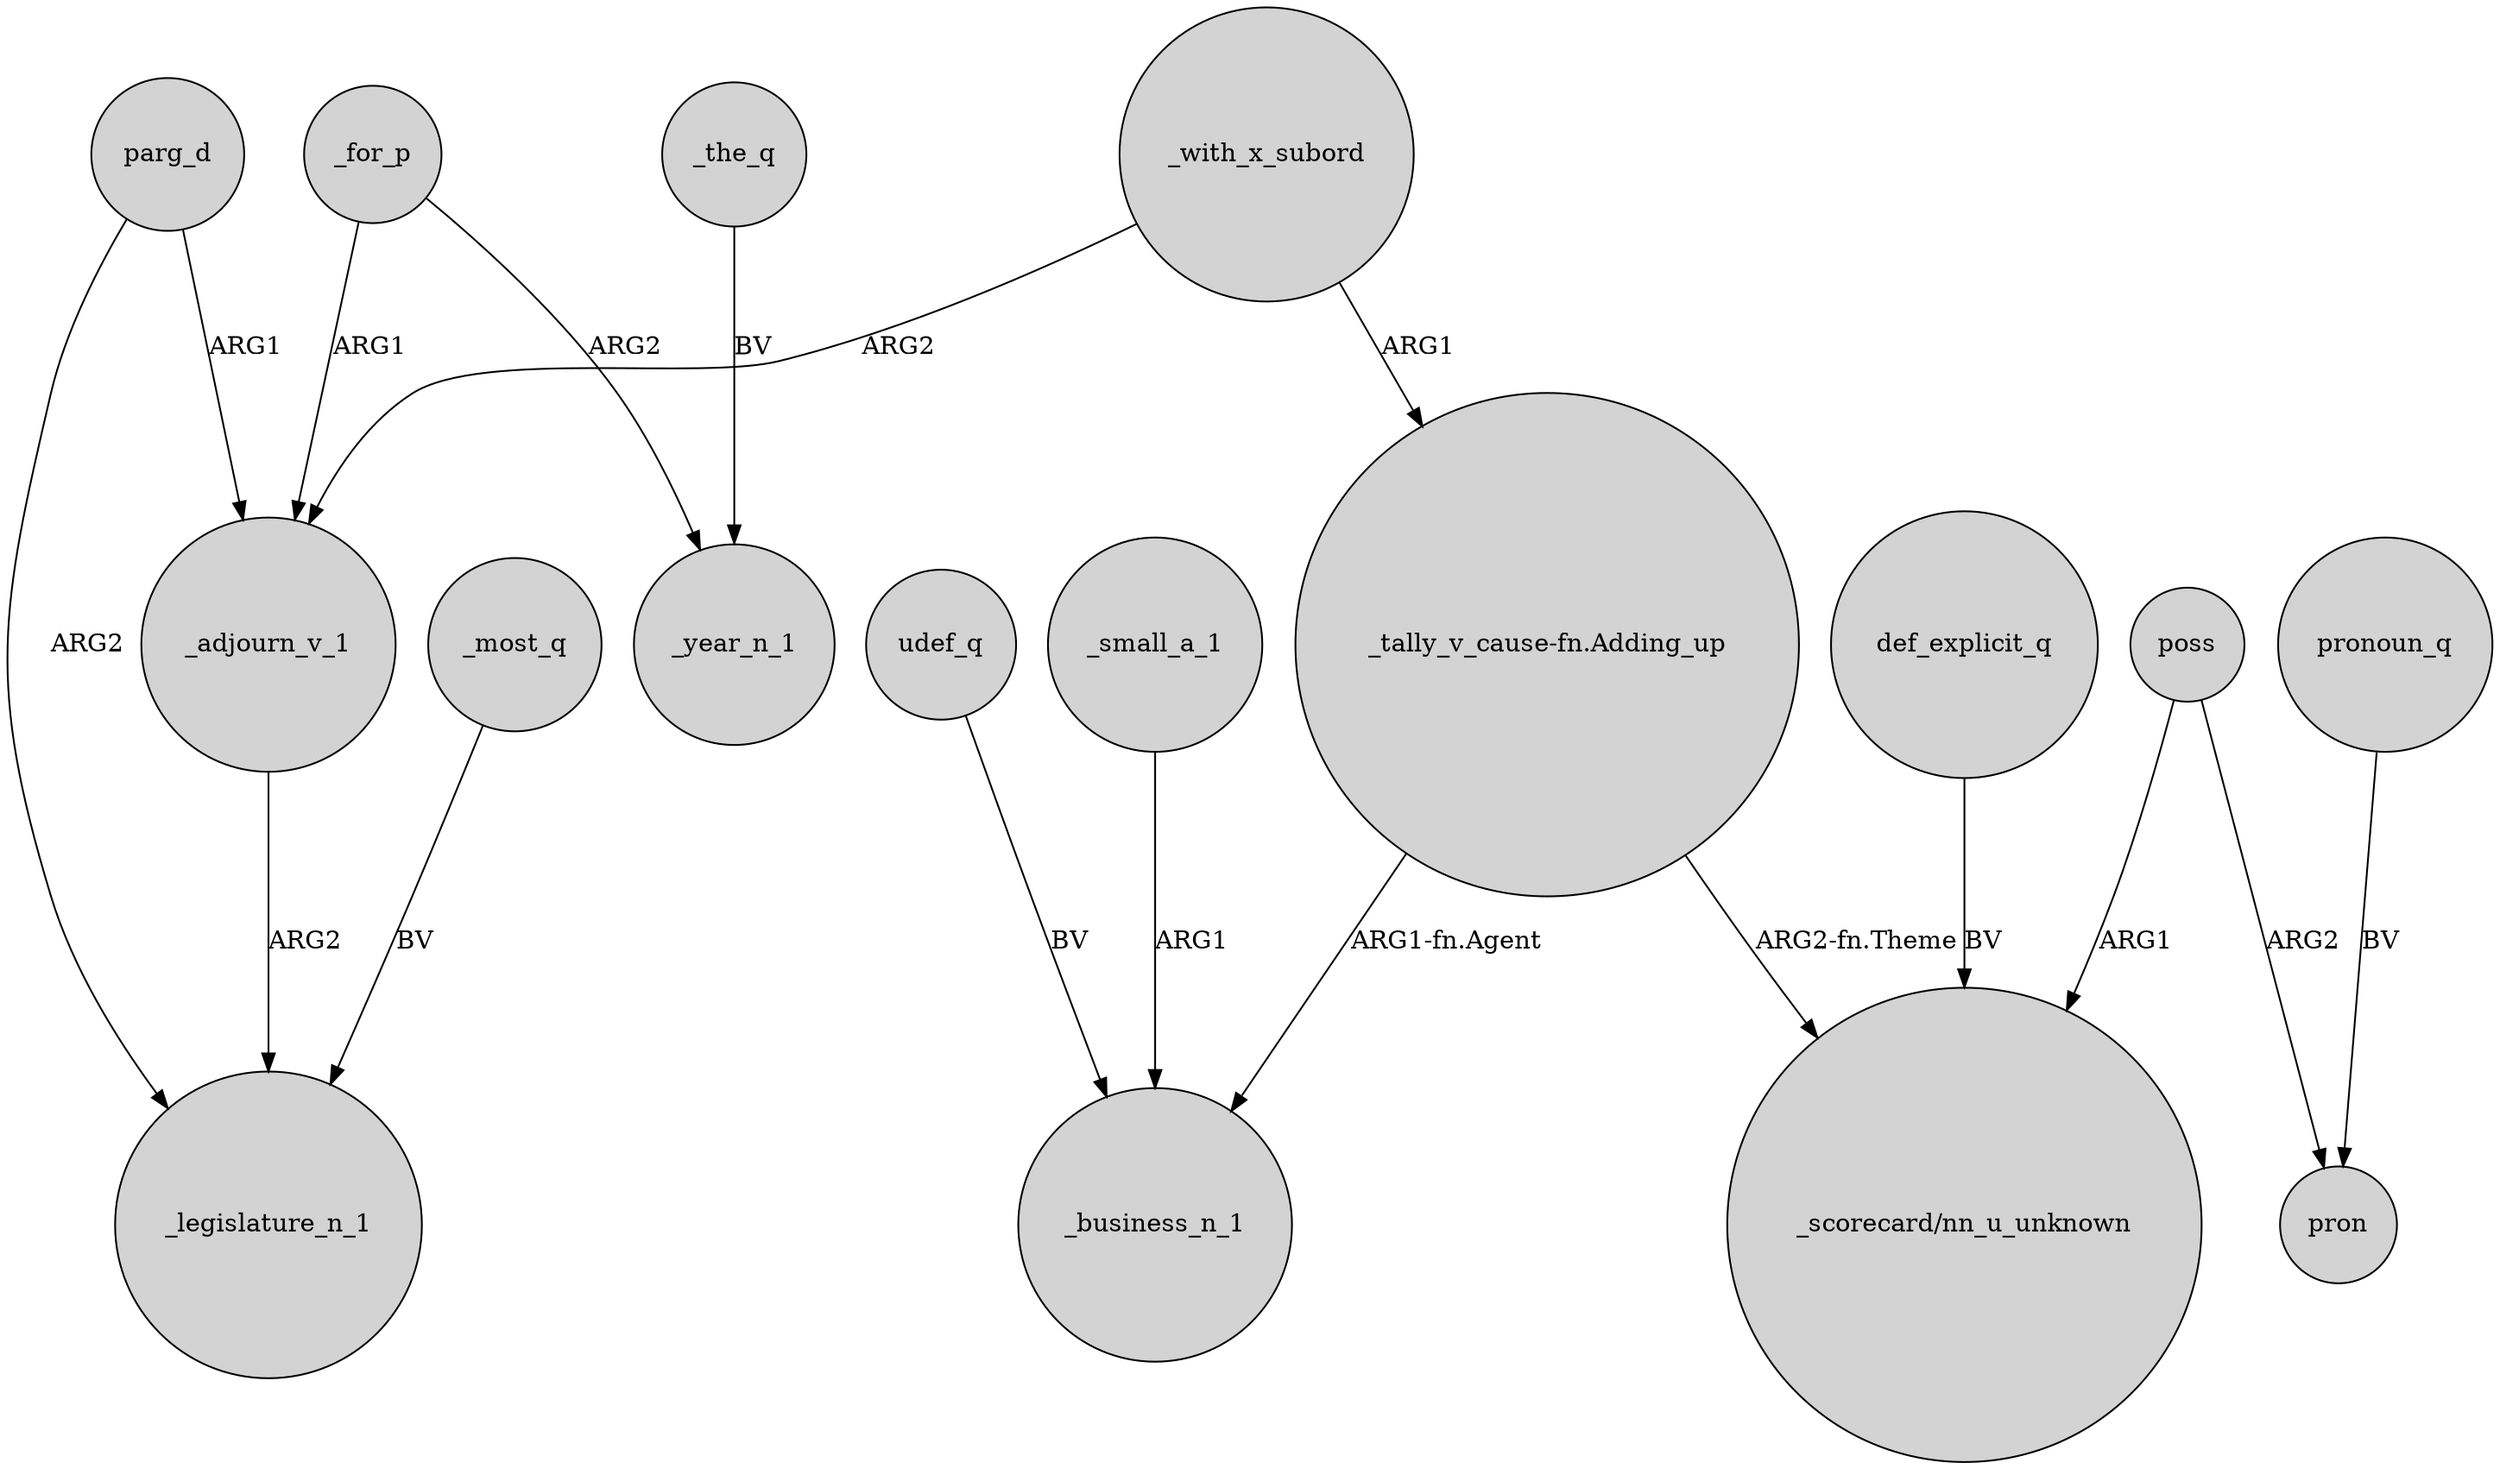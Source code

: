 digraph {
	node [shape=circle style=filled]
	parg_d -> _legislature_n_1 [label=ARG2]
	parg_d -> _adjourn_v_1 [label=ARG1]
	udef_q -> _business_n_1 [label=BV]
	"_tally_v_cause-fn.Adding_up" -> _business_n_1 [label="ARG1-fn.Agent"]
	_adjourn_v_1 -> _legislature_n_1 [label=ARG2]
	_for_p -> _year_n_1 [label=ARG2]
	poss -> "_scorecard/nn_u_unknown" [label=ARG1]
	_with_x_subord -> "_tally_v_cause-fn.Adding_up" [label=ARG1]
	_for_p -> _adjourn_v_1 [label=ARG1]
	poss -> pron [label=ARG2]
	_small_a_1 -> _business_n_1 [label=ARG1]
	def_explicit_q -> "_scorecard/nn_u_unknown" [label=BV]
	pronoun_q -> pron [label=BV]
	_the_q -> _year_n_1 [label=BV]
	"_tally_v_cause-fn.Adding_up" -> "_scorecard/nn_u_unknown" [label="ARG2-fn.Theme"]
	_most_q -> _legislature_n_1 [label=BV]
	_with_x_subord -> _adjourn_v_1 [label=ARG2]
}
